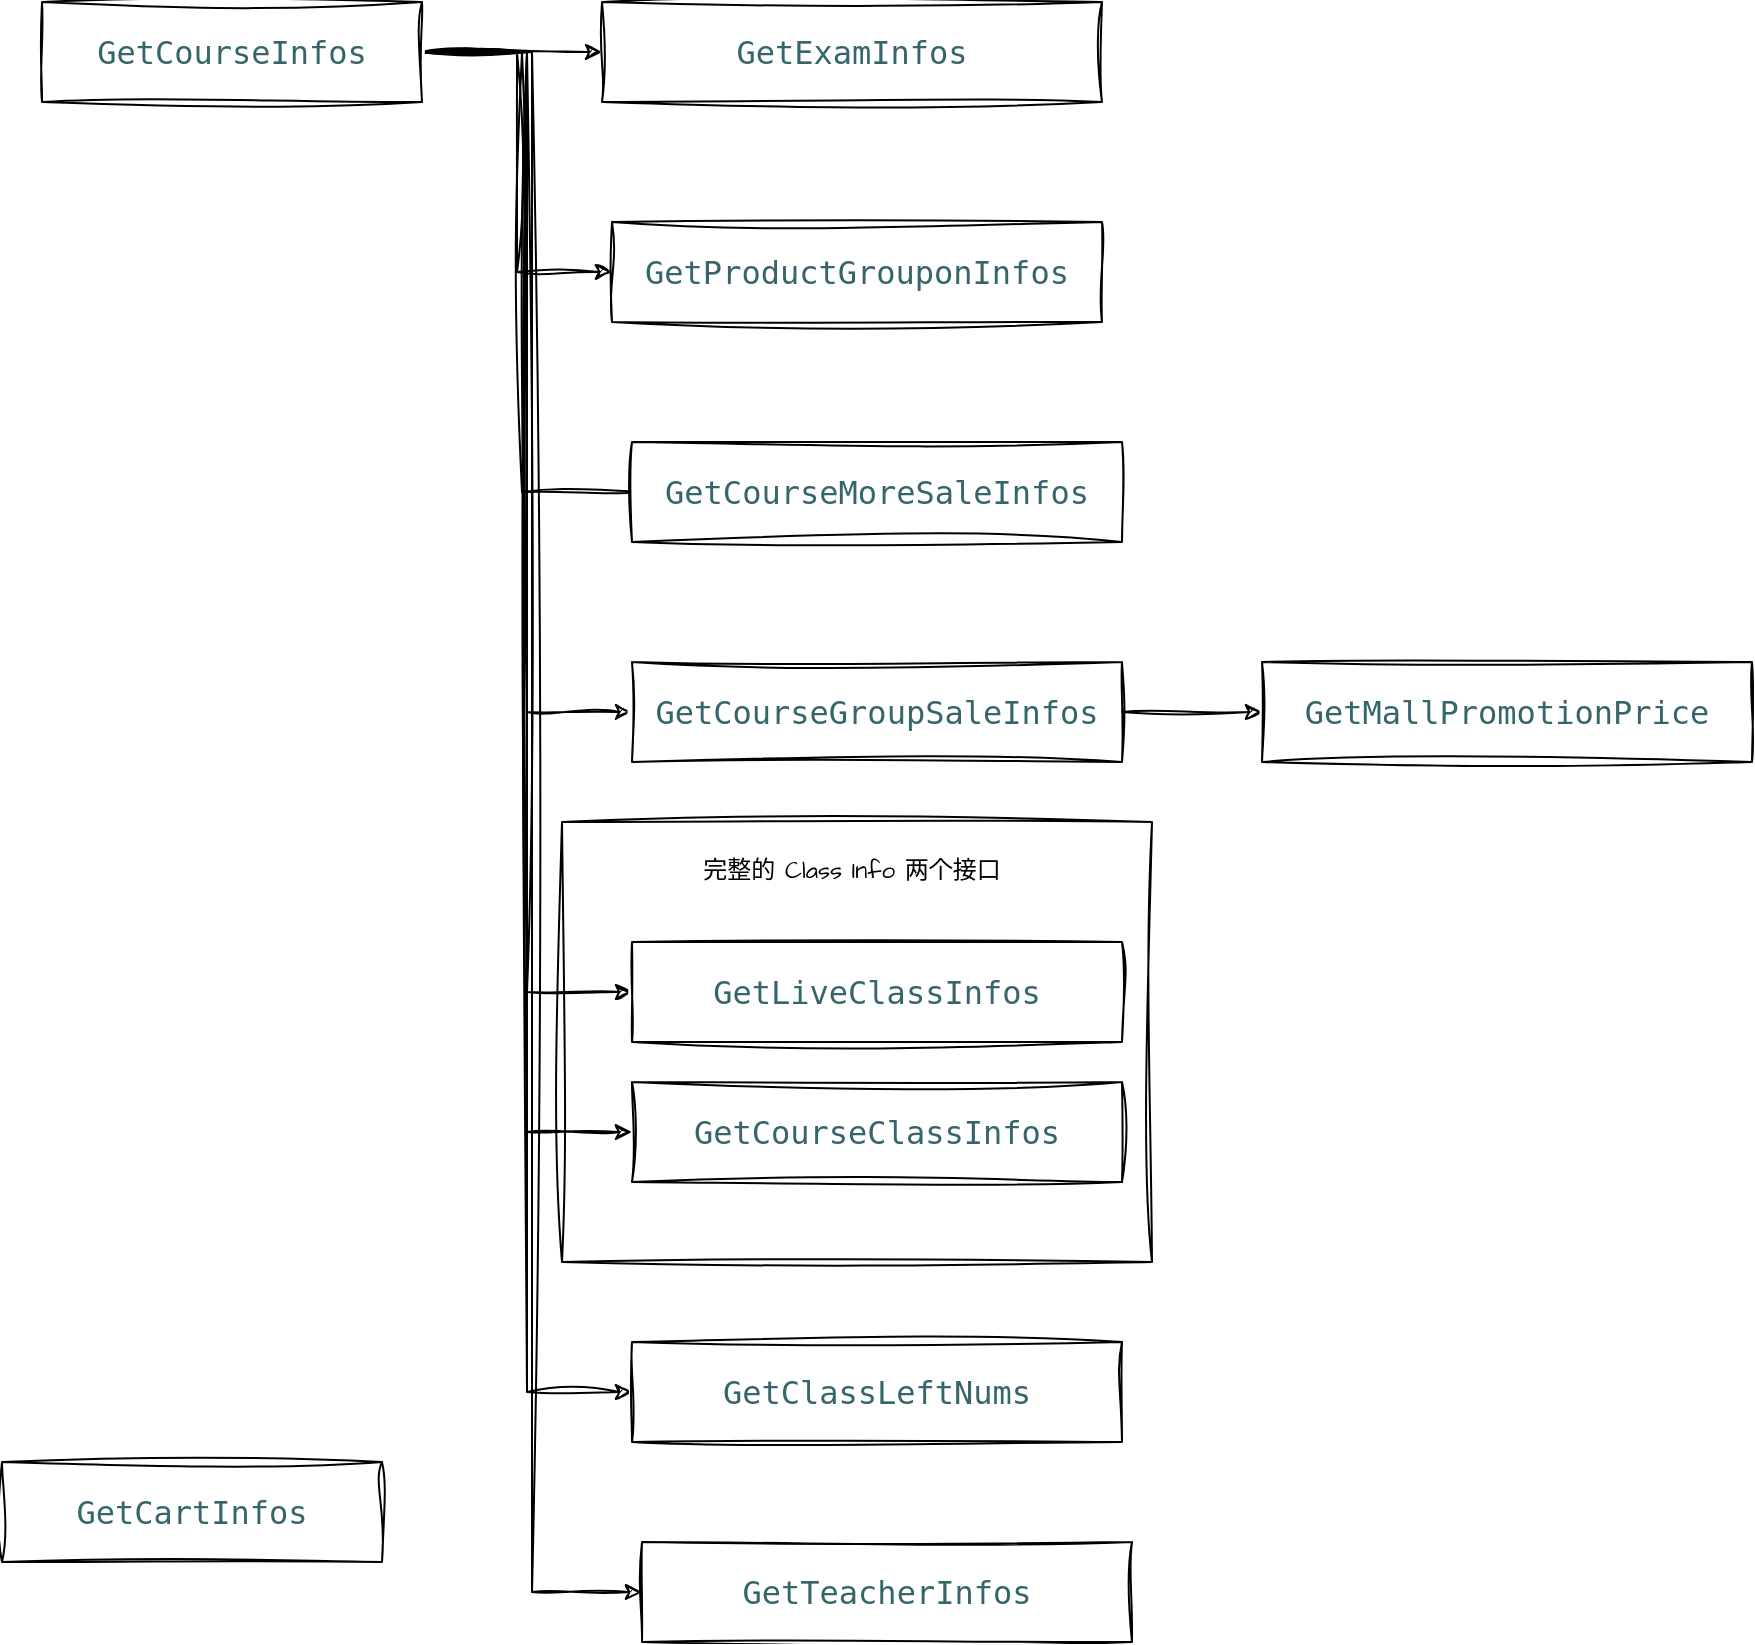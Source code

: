 <mxfile version="24.8.6">
  <diagram name="第 1 页" id="uOjPcyx9wh3MZGcXtE70">
    <mxGraphModel dx="1246" dy="646" grid="1" gridSize="10" guides="1" tooltips="1" connect="1" arrows="1" fold="1" page="1" pageScale="1" pageWidth="3200" pageHeight="2400" math="0" shadow="0">
      <root>
        <mxCell id="0" />
        <mxCell id="1" parent="0" />
        <mxCell id="dECpqMmTMG83hJ59UqaY-17" value="" style="rounded=0;whiteSpace=wrap;html=1;sketch=1;hachureGap=4;jiggle=2;curveFitting=1;fontFamily=Architects Daughter;fontSource=https%3A%2F%2Ffonts.googleapis.com%2Fcss%3Ffamily%3DArchitects%2BDaughter;" vertex="1" parent="1">
          <mxGeometry x="390" y="890" width="295" height="220" as="geometry" />
        </mxCell>
        <mxCell id="dECpqMmTMG83hJ59UqaY-3" style="edgeStyle=orthogonalEdgeStyle;rounded=0;sketch=1;hachureGap=4;jiggle=2;curveFitting=1;orthogonalLoop=1;jettySize=auto;html=1;exitX=1;exitY=0.5;exitDx=0;exitDy=0;entryX=0;entryY=0.5;entryDx=0;entryDy=0;fontFamily=Architects Daughter;fontSource=https%3A%2F%2Ffonts.googleapis.com%2Fcss%3Ffamily%3DArchitects%2BDaughter;" edge="1" parent="1" source="dECpqMmTMG83hJ59UqaY-1" target="dECpqMmTMG83hJ59UqaY-2">
          <mxGeometry relative="1" as="geometry" />
        </mxCell>
        <mxCell id="dECpqMmTMG83hJ59UqaY-5" style="edgeStyle=orthogonalEdgeStyle;rounded=0;sketch=1;hachureGap=4;jiggle=2;curveFitting=1;orthogonalLoop=1;jettySize=auto;html=1;exitX=1;exitY=0.5;exitDx=0;exitDy=0;entryX=0;entryY=0.5;entryDx=0;entryDy=0;fontFamily=Architects Daughter;fontSource=https%3A%2F%2Ffonts.googleapis.com%2Fcss%3Ffamily%3DArchitects%2BDaughter;" edge="1" parent="1" source="dECpqMmTMG83hJ59UqaY-1" target="dECpqMmTMG83hJ59UqaY-4">
          <mxGeometry relative="1" as="geometry" />
        </mxCell>
        <mxCell id="dECpqMmTMG83hJ59UqaY-7" style="edgeStyle=orthogonalEdgeStyle;rounded=0;sketch=1;hachureGap=4;jiggle=2;curveFitting=1;orthogonalLoop=1;jettySize=auto;html=1;exitX=1;exitY=0.5;exitDx=0;exitDy=0;entryX=0;entryY=0.5;entryDx=0;entryDy=0;fontFamily=Architects Daughter;fontSource=https%3A%2F%2Ffonts.googleapis.com%2Fcss%3Ffamily%3DArchitects%2BDaughter;" edge="1" parent="1">
          <mxGeometry relative="1" as="geometry">
            <mxPoint x="330" y="505" as="sourcePoint" />
            <mxPoint x="435" y="725" as="targetPoint" />
            <Array as="points">
              <mxPoint x="370" y="505" />
              <mxPoint x="370" y="725" />
            </Array>
          </mxGeometry>
        </mxCell>
        <mxCell id="dECpqMmTMG83hJ59UqaY-9" style="edgeStyle=orthogonalEdgeStyle;rounded=0;sketch=1;hachureGap=4;jiggle=2;curveFitting=1;orthogonalLoop=1;jettySize=auto;html=1;exitX=1;exitY=0.5;exitDx=0;exitDy=0;entryX=0;entryY=0.5;entryDx=0;entryDy=0;fontFamily=Architects Daughter;fontSource=https%3A%2F%2Ffonts.googleapis.com%2Fcss%3Ffamily%3DArchitects%2BDaughter;" edge="1" parent="1" source="dECpqMmTMG83hJ59UqaY-1" target="dECpqMmTMG83hJ59UqaY-8">
          <mxGeometry relative="1" as="geometry" />
        </mxCell>
        <mxCell id="dECpqMmTMG83hJ59UqaY-14" style="edgeStyle=orthogonalEdgeStyle;rounded=0;sketch=1;hachureGap=4;jiggle=2;curveFitting=1;orthogonalLoop=1;jettySize=auto;html=1;exitX=1;exitY=0.5;exitDx=0;exitDy=0;entryX=0;entryY=0.5;entryDx=0;entryDy=0;fontFamily=Architects Daughter;fontSource=https%3A%2F%2Ffonts.googleapis.com%2Fcss%3Ffamily%3DArchitects%2BDaughter;" edge="1" parent="1" source="dECpqMmTMG83hJ59UqaY-1" target="dECpqMmTMG83hJ59UqaY-13">
          <mxGeometry relative="1" as="geometry" />
        </mxCell>
        <mxCell id="dECpqMmTMG83hJ59UqaY-16" style="edgeStyle=orthogonalEdgeStyle;rounded=0;sketch=1;hachureGap=4;jiggle=2;curveFitting=1;orthogonalLoop=1;jettySize=auto;html=1;exitX=1;exitY=0.5;exitDx=0;exitDy=0;entryX=0;entryY=0.5;entryDx=0;entryDy=0;fontFamily=Architects Daughter;fontSource=https%3A%2F%2Ffonts.googleapis.com%2Fcss%3Ffamily%3DArchitects%2BDaughter;" edge="1" parent="1" source="dECpqMmTMG83hJ59UqaY-1" target="dECpqMmTMG83hJ59UqaY-15">
          <mxGeometry relative="1" as="geometry" />
        </mxCell>
        <mxCell id="dECpqMmTMG83hJ59UqaY-23" style="edgeStyle=orthogonalEdgeStyle;rounded=0;sketch=1;hachureGap=4;jiggle=2;curveFitting=1;orthogonalLoop=1;jettySize=auto;html=1;exitX=1;exitY=0.5;exitDx=0;exitDy=0;entryX=0;entryY=0.5;entryDx=0;entryDy=0;fontFamily=Architects Daughter;fontSource=https%3A%2F%2Ffonts.googleapis.com%2Fcss%3Ffamily%3DArchitects%2BDaughter;" edge="1" parent="1" source="dECpqMmTMG83hJ59UqaY-1" target="dECpqMmTMG83hJ59UqaY-21">
          <mxGeometry relative="1" as="geometry" />
        </mxCell>
        <mxCell id="dECpqMmTMG83hJ59UqaY-24" style="edgeStyle=orthogonalEdgeStyle;rounded=0;sketch=1;hachureGap=4;jiggle=2;curveFitting=1;orthogonalLoop=1;jettySize=auto;html=1;exitX=1;exitY=0.5;exitDx=0;exitDy=0;entryX=0;entryY=0.5;entryDx=0;entryDy=0;fontFamily=Architects Daughter;fontSource=https%3A%2F%2Ffonts.googleapis.com%2Fcss%3Ffamily%3DArchitects%2BDaughter;" edge="1" parent="1" source="dECpqMmTMG83hJ59UqaY-1" target="dECpqMmTMG83hJ59UqaY-22">
          <mxGeometry relative="1" as="geometry">
            <Array as="points">
              <mxPoint x="375" y="505" />
              <mxPoint x="375" y="1275" />
            </Array>
          </mxGeometry>
        </mxCell>
        <mxCell id="dECpqMmTMG83hJ59UqaY-1" value="&lt;div style=&quot;background-color:#ffffff;color:#080808&quot;&gt;&lt;pre style=&quot;font-family:&#39;JetBrains Mono&#39;,monospace;font-size:12.0pt;&quot;&gt;&lt;span style=&quot;color:#36666b;&quot;&gt;GetCourseInfos&lt;/span&gt;&lt;/pre&gt;&lt;/div&gt;" style="rounded=0;whiteSpace=wrap;html=1;sketch=1;hachureGap=4;jiggle=2;curveFitting=1;fontFamily=Architects Daughter;fontSource=https%3A%2F%2Ffonts.googleapis.com%2Fcss%3Ffamily%3DArchitects%2BDaughter;" vertex="1" parent="1">
          <mxGeometry x="130" y="480" width="190" height="50" as="geometry" />
        </mxCell>
        <mxCell id="dECpqMmTMG83hJ59UqaY-2" value="&lt;div style=&quot;background-color:#ffffff;color:#080808&quot;&gt;&lt;pre style=&quot;font-family:&#39;JetBrains Mono&#39;,monospace;font-size:12.0pt;&quot;&gt;&lt;div&gt;&lt;pre style=&quot;font-family:&#39;JetBrains Mono&#39;,monospace;font-size:12.0pt;&quot;&gt;&lt;span style=&quot;color:#36666b;&quot;&gt;GetExamInfos&lt;/span&gt;&lt;/pre&gt;&lt;/div&gt;&lt;/pre&gt;&lt;/div&gt;" style="rounded=0;whiteSpace=wrap;html=1;sketch=1;hachureGap=4;jiggle=2;curveFitting=1;fontFamily=Architects Daughter;fontSource=https%3A%2F%2Ffonts.googleapis.com%2Fcss%3Ffamily%3DArchitects%2BDaughter;" vertex="1" parent="1">
          <mxGeometry x="410" y="480" width="250" height="50" as="geometry" />
        </mxCell>
        <mxCell id="dECpqMmTMG83hJ59UqaY-4" value="&lt;div style=&quot;background-color:#ffffff;color:#080808&quot;&gt;&lt;pre style=&quot;font-family:&#39;JetBrains Mono&#39;,monospace;font-size:12.0pt;&quot;&gt;&lt;pre style=&quot;font-family:&#39;JetBrains Mono&#39;,monospace;font-size:12.0pt;&quot;&gt;&lt;div&gt;&lt;pre style=&quot;font-family:&#39;JetBrains Mono&#39;,monospace;font-size:12.0pt;&quot;&gt;&lt;span style=&quot;color:#36666b;&quot;&gt;GetProductGrouponInfos&lt;/span&gt;&lt;/pre&gt;&lt;/div&gt;&lt;/pre&gt;&lt;/pre&gt;&lt;/div&gt;" style="rounded=0;whiteSpace=wrap;html=1;sketch=1;hachureGap=4;jiggle=2;curveFitting=1;fontFamily=Architects Daughter;fontSource=https%3A%2F%2Ffonts.googleapis.com%2Fcss%3Ffamily%3DArchitects%2BDaughter;" vertex="1" parent="1">
          <mxGeometry x="415" y="590" width="245" height="50" as="geometry" />
        </mxCell>
        <mxCell id="dECpqMmTMG83hJ59UqaY-6" value="&lt;div style=&quot;background-color:#ffffff;color:#080808&quot;&gt;&lt;pre style=&quot;font-family:&#39;JetBrains Mono&#39;,monospace;font-size:12.0pt;&quot;&gt;&lt;pre style=&quot;font-family:&#39;JetBrains Mono&#39;,monospace;font-size:12.0pt;&quot;&gt;&lt;pre style=&quot;font-family:&#39;JetBrains Mono&#39;,monospace;font-size:12.0pt;&quot;&gt;&lt;div&gt;&lt;pre style=&quot;font-family:&#39;JetBrains Mono&#39;,monospace;font-size:12.0pt;&quot;&gt;&lt;span style=&quot;color:#36666b;&quot;&gt;GetCourseMoreSaleInfos&lt;/span&gt;&lt;/pre&gt;&lt;/div&gt;&lt;/pre&gt;&lt;/pre&gt;&lt;/pre&gt;&lt;/div&gt;" style="rounded=0;whiteSpace=wrap;html=1;sketch=1;hachureGap=4;jiggle=2;curveFitting=1;fontFamily=Architects Daughter;fontSource=https%3A%2F%2Ffonts.googleapis.com%2Fcss%3Ffamily%3DArchitects%2BDaughter;" vertex="1" parent="1">
          <mxGeometry x="425" y="700" width="245" height="50" as="geometry" />
        </mxCell>
        <mxCell id="dECpqMmTMG83hJ59UqaY-11" style="edgeStyle=orthogonalEdgeStyle;rounded=0;sketch=1;hachureGap=4;jiggle=2;curveFitting=1;orthogonalLoop=1;jettySize=auto;html=1;exitX=1;exitY=0.5;exitDx=0;exitDy=0;entryX=0;entryY=0.5;entryDx=0;entryDy=0;fontFamily=Architects Daughter;fontSource=https%3A%2F%2Ffonts.googleapis.com%2Fcss%3Ffamily%3DArchitects%2BDaughter;" edge="1" parent="1" source="dECpqMmTMG83hJ59UqaY-8" target="dECpqMmTMG83hJ59UqaY-10">
          <mxGeometry relative="1" as="geometry" />
        </mxCell>
        <mxCell id="dECpqMmTMG83hJ59UqaY-8" value="&lt;div style=&quot;background-color:#ffffff;color:#080808&quot;&gt;&lt;pre style=&quot;font-family:&#39;JetBrains Mono&#39;,monospace;font-size:12.0pt;&quot;&gt;&lt;pre style=&quot;font-family:&#39;JetBrains Mono&#39;,monospace;font-size:12.0pt;&quot;&gt;&lt;pre style=&quot;font-family:&#39;JetBrains Mono&#39;,monospace;font-size:12.0pt;&quot;&gt;&lt;pre style=&quot;font-family:&#39;JetBrains Mono&#39;,monospace;font-size:12.0pt;&quot;&gt;&lt;div&gt;&lt;pre style=&quot;font-family:&#39;JetBrains Mono&#39;,monospace;font-size:12.0pt;&quot;&gt;&lt;span style=&quot;color:#36666b;&quot;&gt;GetCourseGroupSaleInfos&lt;/span&gt;&lt;/pre&gt;&lt;/div&gt;&lt;/pre&gt;&lt;/pre&gt;&lt;/pre&gt;&lt;/pre&gt;&lt;/div&gt;" style="rounded=0;whiteSpace=wrap;html=1;sketch=1;hachureGap=4;jiggle=2;curveFitting=1;fontFamily=Architects Daughter;fontSource=https%3A%2F%2Ffonts.googleapis.com%2Fcss%3Ffamily%3DArchitects%2BDaughter;" vertex="1" parent="1">
          <mxGeometry x="425" y="810" width="245" height="50" as="geometry" />
        </mxCell>
        <mxCell id="dECpqMmTMG83hJ59UqaY-10" value="&lt;div style=&quot;background-color:#ffffff;color:#080808&quot;&gt;&lt;pre style=&quot;font-family:&#39;JetBrains Mono&#39;,monospace;font-size:12.0pt;&quot;&gt;&lt;pre style=&quot;font-family:&#39;JetBrains Mono&#39;,monospace;font-size:12.0pt;&quot;&gt;&lt;pre style=&quot;font-family:&#39;JetBrains Mono&#39;,monospace;font-size:12.0pt;&quot;&gt;&lt;pre style=&quot;font-family:&#39;JetBrains Mono&#39;,monospace;font-size:12.0pt;&quot;&gt;&lt;div&gt;&lt;pre style=&quot;font-family:&#39;JetBrains Mono&#39;,monospace;font-size:12.0pt;&quot;&gt;&lt;span style=&quot;color:#36666b;&quot;&gt;GetMallPromotionPrice&lt;/span&gt;&lt;/pre&gt;&lt;/div&gt;&lt;/pre&gt;&lt;/pre&gt;&lt;/pre&gt;&lt;/pre&gt;&lt;/div&gt;" style="rounded=0;whiteSpace=wrap;html=1;sketch=1;hachureGap=4;jiggle=2;curveFitting=1;fontFamily=Architects Daughter;fontSource=https%3A%2F%2Ffonts.googleapis.com%2Fcss%3Ffamily%3DArchitects%2BDaughter;" vertex="1" parent="1">
          <mxGeometry x="740" y="810" width="245" height="50" as="geometry" />
        </mxCell>
        <mxCell id="dECpqMmTMG83hJ59UqaY-12" value="&lt;div style=&quot;background-color:#ffffff;color:#080808&quot;&gt;&lt;pre style=&quot;font-family:&#39;JetBrains Mono&#39;,monospace;font-size:12.0pt;&quot;&gt;&lt;div&gt;&lt;pre style=&quot;font-family:&#39;JetBrains Mono&#39;,monospace;font-size:12.0pt;&quot;&gt;&lt;span style=&quot;color:#36666b;&quot;&gt;GetCartInfos&lt;/span&gt;&lt;/pre&gt;&lt;/div&gt;&lt;/pre&gt;&lt;/div&gt;" style="rounded=0;whiteSpace=wrap;html=1;sketch=1;hachureGap=4;jiggle=2;curveFitting=1;fontFamily=Architects Daughter;fontSource=https%3A%2F%2Ffonts.googleapis.com%2Fcss%3Ffamily%3DArchitects%2BDaughter;" vertex="1" parent="1">
          <mxGeometry x="110" y="1210" width="190" height="50" as="geometry" />
        </mxCell>
        <mxCell id="dECpqMmTMG83hJ59UqaY-13" value="&lt;div style=&quot;background-color:#ffffff;color:#080808&quot;&gt;&lt;pre style=&quot;font-family:&#39;JetBrains Mono&#39;,monospace;font-size:12.0pt;&quot;&gt;&lt;pre style=&quot;font-family:&#39;JetBrains Mono&#39;,monospace;font-size:12.0pt;&quot;&gt;&lt;pre style=&quot;font-family:&#39;JetBrains Mono&#39;,monospace;font-size:12.0pt;&quot;&gt;&lt;pre style=&quot;font-family:&#39;JetBrains Mono&#39;,monospace;font-size:12.0pt;&quot;&gt;&lt;pre style=&quot;font-family:&#39;JetBrains Mono&#39;,monospace;font-size:12.0pt;&quot;&gt;&lt;div&gt;&lt;pre style=&quot;font-family:&#39;JetBrains Mono&#39;,monospace;font-size:12.0pt;&quot;&gt;&lt;span style=&quot;color:#36666b;&quot;&gt;GetLiveClassInfos&lt;/span&gt;&lt;/pre&gt;&lt;/div&gt;&lt;/pre&gt;&lt;/pre&gt;&lt;/pre&gt;&lt;/pre&gt;&lt;/pre&gt;&lt;/div&gt;" style="rounded=0;whiteSpace=wrap;html=1;sketch=1;hachureGap=4;jiggle=2;curveFitting=1;fontFamily=Architects Daughter;fontSource=https%3A%2F%2Ffonts.googleapis.com%2Fcss%3Ffamily%3DArchitects%2BDaughter;" vertex="1" parent="1">
          <mxGeometry x="425" y="950" width="245" height="50" as="geometry" />
        </mxCell>
        <mxCell id="dECpqMmTMG83hJ59UqaY-15" value="&lt;div style=&quot;background-color:#ffffff;color:#080808&quot;&gt;&lt;pre style=&quot;font-family:&#39;JetBrains Mono&#39;,monospace;font-size:12.0pt;&quot;&gt;&lt;pre style=&quot;font-family:&#39;JetBrains Mono&#39;,monospace;font-size:12.0pt;&quot;&gt;&lt;pre style=&quot;font-family:&#39;JetBrains Mono&#39;,monospace;font-size:12.0pt;&quot;&gt;&lt;pre style=&quot;font-family:&#39;JetBrains Mono&#39;,monospace;font-size:12.0pt;&quot;&gt;&lt;pre style=&quot;font-family:&#39;JetBrains Mono&#39;,monospace;font-size:12.0pt;&quot;&gt;&lt;pre style=&quot;font-family:&#39;JetBrains Mono&#39;,monospace;font-size:12.0pt;&quot;&gt;&lt;div&gt;&lt;pre style=&quot;font-family:&#39;JetBrains Mono&#39;,monospace;font-size:12.0pt;&quot;&gt;&lt;span style=&quot;color:#36666b;&quot;&gt;GetCourseClassInfos&lt;/span&gt;&lt;/pre&gt;&lt;/div&gt;&lt;/pre&gt;&lt;/pre&gt;&lt;/pre&gt;&lt;/pre&gt;&lt;/pre&gt;&lt;/pre&gt;&lt;/div&gt;" style="rounded=0;whiteSpace=wrap;html=1;sketch=1;hachureGap=4;jiggle=2;curveFitting=1;fontFamily=Architects Daughter;fontSource=https%3A%2F%2Ffonts.googleapis.com%2Fcss%3Ffamily%3DArchitects%2BDaughter;" vertex="1" parent="1">
          <mxGeometry x="425" y="1020" width="245" height="50" as="geometry" />
        </mxCell>
        <mxCell id="dECpqMmTMG83hJ59UqaY-19" value="完整的 Class Info 两个接口" style="text;html=1;align=center;verticalAlign=middle;whiteSpace=wrap;rounded=0;fontFamily=Architects Daughter;fontSource=https%3A%2F%2Ffonts.googleapis.com%2Fcss%3Ffamily%3DArchitects%2BDaughter;" vertex="1" parent="1">
          <mxGeometry x="430" y="900" width="210" height="30" as="geometry" />
        </mxCell>
        <mxCell id="dECpqMmTMG83hJ59UqaY-21" value="&lt;div style=&quot;background-color:#ffffff;color:#080808&quot;&gt;&lt;pre style=&quot;font-family:&#39;JetBrains Mono&#39;,monospace;font-size:12.0pt;&quot;&gt;&lt;pre style=&quot;font-family:&#39;JetBrains Mono&#39;,monospace;font-size:12.0pt;&quot;&gt;&lt;pre style=&quot;font-family:&#39;JetBrains Mono&#39;,monospace;font-size:12.0pt;&quot;&gt;&lt;pre style=&quot;font-family:&#39;JetBrains Mono&#39;,monospace;font-size:12.0pt;&quot;&gt;&lt;pre style=&quot;font-family:&#39;JetBrains Mono&#39;,monospace;font-size:12.0pt;&quot;&gt;&lt;pre style=&quot;font-family:&#39;JetBrains Mono&#39;,monospace;font-size:12.0pt;&quot;&gt;&lt;pre style=&quot;font-family:&#39;JetBrains Mono&#39;,monospace;font-size:12.0pt;&quot;&gt;&lt;div&gt;&lt;pre style=&quot;font-family:&#39;JetBrains Mono&#39;,monospace;font-size:12.0pt;&quot;&gt;&lt;span style=&quot;color:#36666b;&quot;&gt;GetClassLeftNums&lt;/span&gt;&lt;/pre&gt;&lt;/div&gt;&lt;/pre&gt;&lt;/pre&gt;&lt;/pre&gt;&lt;/pre&gt;&lt;/pre&gt;&lt;/pre&gt;&lt;/pre&gt;&lt;/div&gt;" style="rounded=0;whiteSpace=wrap;html=1;sketch=1;hachureGap=4;jiggle=2;curveFitting=1;fontFamily=Architects Daughter;fontSource=https%3A%2F%2Ffonts.googleapis.com%2Fcss%3Ffamily%3DArchitects%2BDaughter;" vertex="1" parent="1">
          <mxGeometry x="425" y="1150" width="245" height="50" as="geometry" />
        </mxCell>
        <mxCell id="dECpqMmTMG83hJ59UqaY-22" value="&lt;div style=&quot;background-color:#ffffff;color:#080808&quot;&gt;&lt;pre style=&quot;font-family:&#39;JetBrains Mono&#39;,monospace;font-size:12.0pt;&quot;&gt;&lt;pre style=&quot;font-family:&#39;JetBrains Mono&#39;,monospace;font-size:12.0pt;&quot;&gt;&lt;pre style=&quot;font-family:&#39;JetBrains Mono&#39;,monospace;font-size:12.0pt;&quot;&gt;&lt;pre style=&quot;font-family:&#39;JetBrains Mono&#39;,monospace;font-size:12.0pt;&quot;&gt;&lt;pre style=&quot;font-family:&#39;JetBrains Mono&#39;,monospace;font-size:12.0pt;&quot;&gt;&lt;pre style=&quot;font-family:&#39;JetBrains Mono&#39;,monospace;font-size:12.0pt;&quot;&gt;&lt;pre style=&quot;font-family:&#39;JetBrains Mono&#39;,monospace;font-size:12.0pt;&quot;&gt;&lt;pre style=&quot;font-family:&#39;JetBrains Mono&#39;,monospace;font-size:12.0pt;&quot;&gt;&lt;div&gt;&lt;pre style=&quot;font-family:&#39;JetBrains Mono&#39;,monospace;font-size:12.0pt;&quot;&gt;&lt;span style=&quot;color:#36666b;&quot;&gt;GetTeacherInfos&lt;/span&gt;&lt;/pre&gt;&lt;/div&gt;&lt;/pre&gt;&lt;/pre&gt;&lt;/pre&gt;&lt;/pre&gt;&lt;/pre&gt;&lt;/pre&gt;&lt;/pre&gt;&lt;/pre&gt;&lt;/div&gt;" style="rounded=0;whiteSpace=wrap;html=1;sketch=1;hachureGap=4;jiggle=2;curveFitting=1;fontFamily=Architects Daughter;fontSource=https%3A%2F%2Ffonts.googleapis.com%2Fcss%3Ffamily%3DArchitects%2BDaughter;" vertex="1" parent="1">
          <mxGeometry x="430" y="1250" width="245" height="50" as="geometry" />
        </mxCell>
      </root>
    </mxGraphModel>
  </diagram>
</mxfile>
